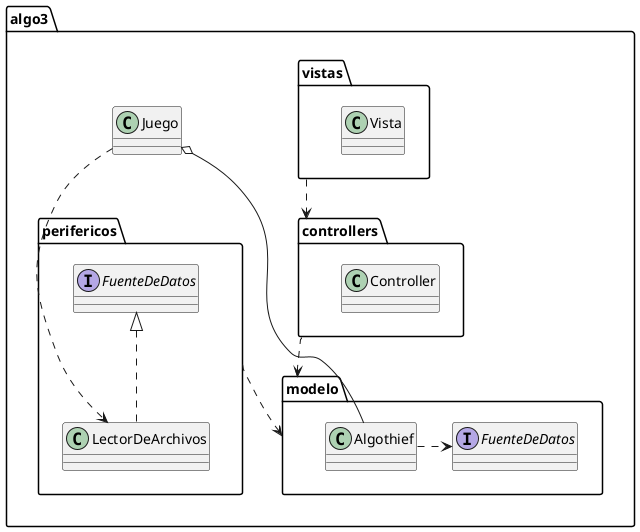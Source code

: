 @startuml

package algo3 {

    package modelo {
        class Algothief
        interface FuenteDeDatos
        Algothief .> FuenteDeDatos
    }

    package controllers {
        class Controller
    }

    package perifericos {
        class LectorDeArchivos implements FuenteDeDatos
    }

    package vistas {
        class Vista
    }

    perifericos ..> modelo
    controllers ..> modelo
    vistas ..> controllers

    class Juego

    Juego o-- Algothief
    Juego ...> LectorDeArchivos
}

@enduml
